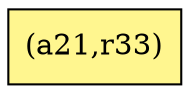 digraph G {
rankdir=BT;ranksep="2.0";
"(a21,r33)" [shape=record,fillcolor=khaki1,style=filled,label="{(a21,r33)}"];
}